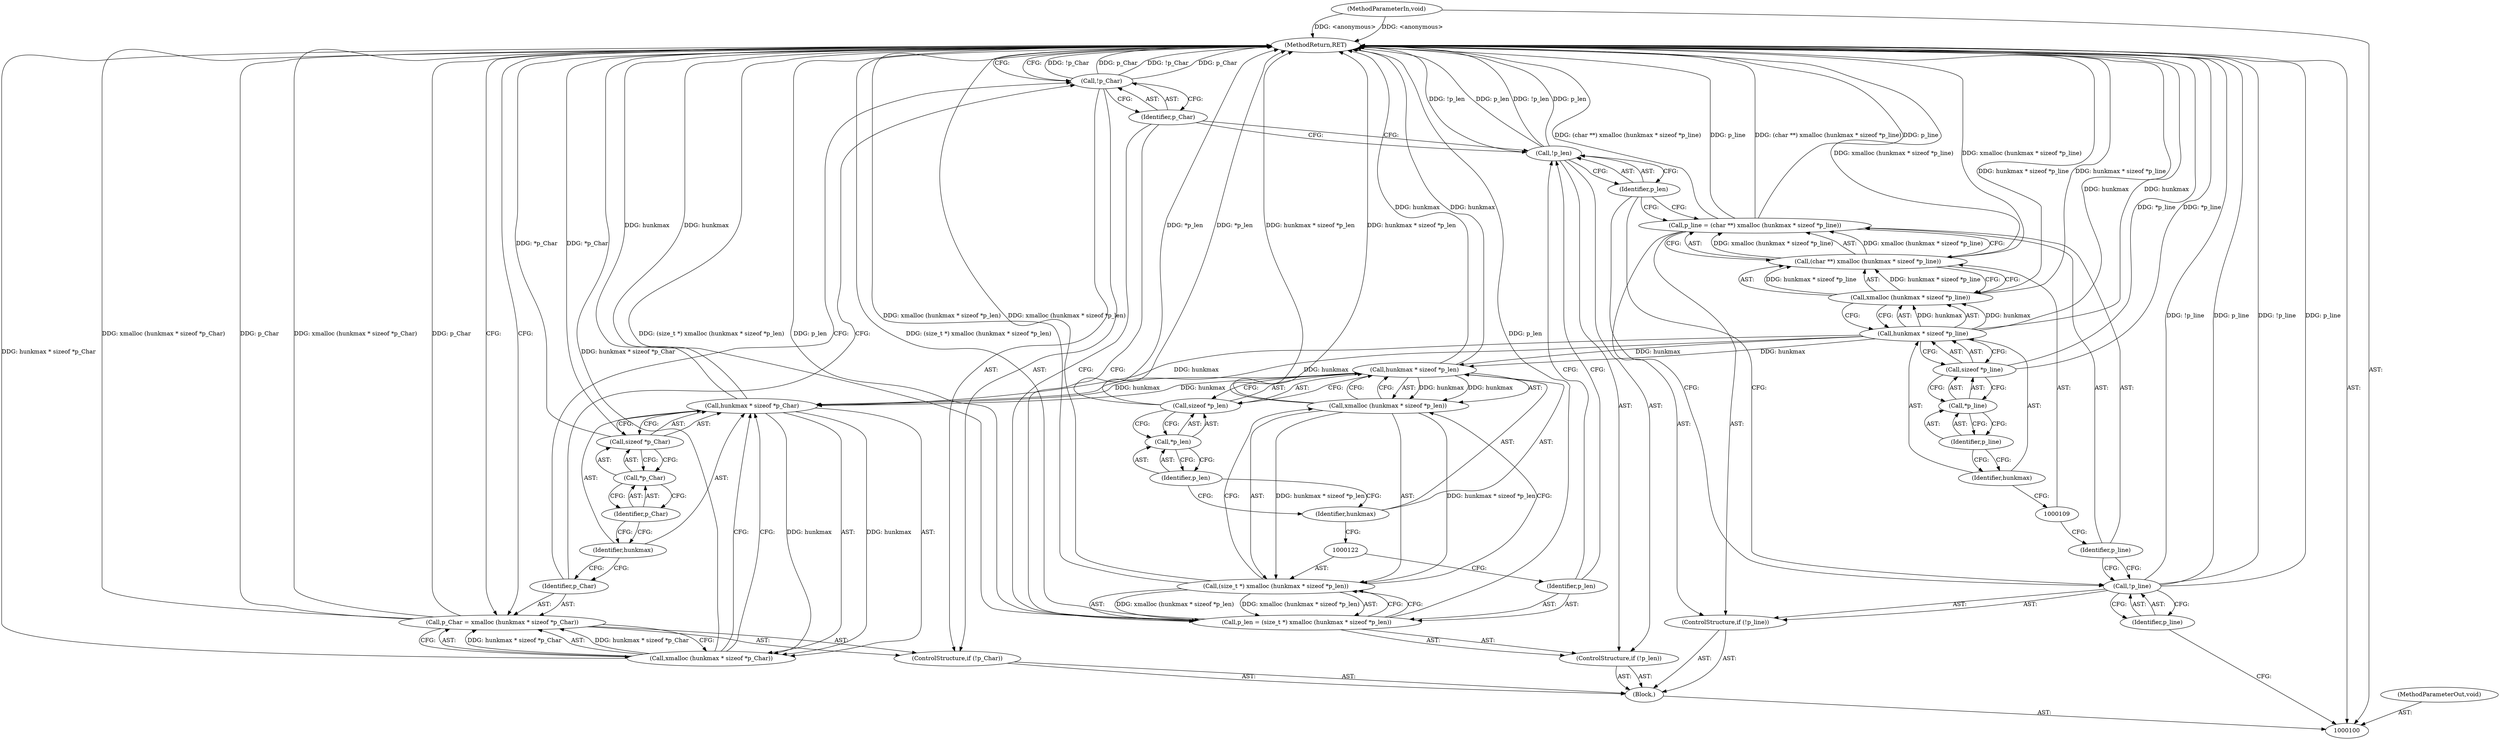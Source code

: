 digraph "0_savannah_0c08d7a902c6fdd49b704623a12d8d672ef18944_1" {
"1000140" [label="(MethodReturn,RET)"];
"1000101" [label="(MethodParameterIn,void)"];
"1000176" [label="(MethodParameterOut,void)"];
"1000102" [label="(Block,)"];
"1000105" [label="(Identifier,p_line)"];
"1000103" [label="(ControlStructure,if (!p_line))"];
"1000104" [label="(Call,!p_line)"];
"1000106" [label="(Call,p_line = (char **) xmalloc (hunkmax * sizeof *p_line))"];
"1000107" [label="(Identifier,p_line)"];
"1000108" [label="(Call,(char **) xmalloc (hunkmax * sizeof *p_line))"];
"1000110" [label="(Call,xmalloc (hunkmax * sizeof *p_line))"];
"1000111" [label="(Call,hunkmax * sizeof *p_line)"];
"1000112" [label="(Identifier,hunkmax)"];
"1000113" [label="(Call,sizeof *p_line)"];
"1000114" [label="(Call,*p_line)"];
"1000115" [label="(Identifier,p_line)"];
"1000118" [label="(Identifier,p_len)"];
"1000116" [label="(ControlStructure,if (!p_len))"];
"1000117" [label="(Call,!p_len)"];
"1000119" [label="(Call,p_len = (size_t *) xmalloc (hunkmax * sizeof *p_len))"];
"1000120" [label="(Identifier,p_len)"];
"1000123" [label="(Call,xmalloc (hunkmax * sizeof *p_len))"];
"1000124" [label="(Call,hunkmax * sizeof *p_len)"];
"1000125" [label="(Identifier,hunkmax)"];
"1000126" [label="(Call,sizeof *p_len)"];
"1000127" [label="(Call,*p_len)"];
"1000128" [label="(Identifier,p_len)"];
"1000121" [label="(Call,(size_t *) xmalloc (hunkmax * sizeof *p_len))"];
"1000131" [label="(Identifier,p_Char)"];
"1000129" [label="(ControlStructure,if (!p_Char))"];
"1000130" [label="(Call,!p_Char)"];
"1000132" [label="(Call,p_Char = xmalloc (hunkmax * sizeof *p_Char))"];
"1000133" [label="(Identifier,p_Char)"];
"1000134" [label="(Call,xmalloc (hunkmax * sizeof *p_Char))"];
"1000135" [label="(Call,hunkmax * sizeof *p_Char)"];
"1000136" [label="(Identifier,hunkmax)"];
"1000137" [label="(Call,sizeof *p_Char)"];
"1000138" [label="(Call,*p_Char)"];
"1000139" [label="(Identifier,p_Char)"];
"1000140" -> "1000100"  [label="AST: "];
"1000140" -> "1000132"  [label="CFG: "];
"1000140" -> "1000130"  [label="CFG: "];
"1000117" -> "1000140"  [label="DDG: !p_len"];
"1000117" -> "1000140"  [label="DDG: p_len"];
"1000124" -> "1000140"  [label="DDG: hunkmax"];
"1000106" -> "1000140"  [label="DDG: (char **) xmalloc (hunkmax * sizeof *p_line)"];
"1000106" -> "1000140"  [label="DDG: p_line"];
"1000104" -> "1000140"  [label="DDG: !p_line"];
"1000104" -> "1000140"  [label="DDG: p_line"];
"1000113" -> "1000140"  [label="DDG: *p_line"];
"1000132" -> "1000140"  [label="DDG: xmalloc (hunkmax * sizeof *p_Char)"];
"1000132" -> "1000140"  [label="DDG: p_Char"];
"1000119" -> "1000140"  [label="DDG: (size_t *) xmalloc (hunkmax * sizeof *p_len)"];
"1000119" -> "1000140"  [label="DDG: p_len"];
"1000126" -> "1000140"  [label="DDG: *p_len"];
"1000135" -> "1000140"  [label="DDG: hunkmax"];
"1000137" -> "1000140"  [label="DDG: *p_Char"];
"1000110" -> "1000140"  [label="DDG: hunkmax * sizeof *p_line"];
"1000130" -> "1000140"  [label="DDG: !p_Char"];
"1000130" -> "1000140"  [label="DDG: p_Char"];
"1000121" -> "1000140"  [label="DDG: xmalloc (hunkmax * sizeof *p_len)"];
"1000111" -> "1000140"  [label="DDG: hunkmax"];
"1000134" -> "1000140"  [label="DDG: hunkmax * sizeof *p_Char"];
"1000101" -> "1000140"  [label="DDG: <anonymous>"];
"1000108" -> "1000140"  [label="DDG: xmalloc (hunkmax * sizeof *p_line)"];
"1000123" -> "1000140"  [label="DDG: hunkmax * sizeof *p_len"];
"1000101" -> "1000100"  [label="AST: "];
"1000101" -> "1000140"  [label="DDG: <anonymous>"];
"1000176" -> "1000100"  [label="AST: "];
"1000102" -> "1000100"  [label="AST: "];
"1000103" -> "1000102"  [label="AST: "];
"1000116" -> "1000102"  [label="AST: "];
"1000129" -> "1000102"  [label="AST: "];
"1000105" -> "1000104"  [label="AST: "];
"1000105" -> "1000100"  [label="CFG: "];
"1000104" -> "1000105"  [label="CFG: "];
"1000103" -> "1000102"  [label="AST: "];
"1000104" -> "1000103"  [label="AST: "];
"1000106" -> "1000103"  [label="AST: "];
"1000104" -> "1000103"  [label="AST: "];
"1000104" -> "1000105"  [label="CFG: "];
"1000105" -> "1000104"  [label="AST: "];
"1000107" -> "1000104"  [label="CFG: "];
"1000118" -> "1000104"  [label="CFG: "];
"1000104" -> "1000140"  [label="DDG: !p_line"];
"1000104" -> "1000140"  [label="DDG: p_line"];
"1000106" -> "1000103"  [label="AST: "];
"1000106" -> "1000108"  [label="CFG: "];
"1000107" -> "1000106"  [label="AST: "];
"1000108" -> "1000106"  [label="AST: "];
"1000118" -> "1000106"  [label="CFG: "];
"1000106" -> "1000140"  [label="DDG: (char **) xmalloc (hunkmax * sizeof *p_line)"];
"1000106" -> "1000140"  [label="DDG: p_line"];
"1000108" -> "1000106"  [label="DDG: xmalloc (hunkmax * sizeof *p_line)"];
"1000107" -> "1000106"  [label="AST: "];
"1000107" -> "1000104"  [label="CFG: "];
"1000109" -> "1000107"  [label="CFG: "];
"1000108" -> "1000106"  [label="AST: "];
"1000108" -> "1000110"  [label="CFG: "];
"1000109" -> "1000108"  [label="AST: "];
"1000110" -> "1000108"  [label="AST: "];
"1000106" -> "1000108"  [label="CFG: "];
"1000108" -> "1000140"  [label="DDG: xmalloc (hunkmax * sizeof *p_line)"];
"1000108" -> "1000106"  [label="DDG: xmalloc (hunkmax * sizeof *p_line)"];
"1000110" -> "1000108"  [label="DDG: hunkmax * sizeof *p_line"];
"1000110" -> "1000108"  [label="AST: "];
"1000110" -> "1000111"  [label="CFG: "];
"1000111" -> "1000110"  [label="AST: "];
"1000108" -> "1000110"  [label="CFG: "];
"1000110" -> "1000140"  [label="DDG: hunkmax * sizeof *p_line"];
"1000110" -> "1000108"  [label="DDG: hunkmax * sizeof *p_line"];
"1000111" -> "1000110"  [label="DDG: hunkmax"];
"1000111" -> "1000110"  [label="AST: "];
"1000111" -> "1000113"  [label="CFG: "];
"1000112" -> "1000111"  [label="AST: "];
"1000113" -> "1000111"  [label="AST: "];
"1000110" -> "1000111"  [label="CFG: "];
"1000111" -> "1000140"  [label="DDG: hunkmax"];
"1000111" -> "1000110"  [label="DDG: hunkmax"];
"1000111" -> "1000124"  [label="DDG: hunkmax"];
"1000111" -> "1000135"  [label="DDG: hunkmax"];
"1000112" -> "1000111"  [label="AST: "];
"1000112" -> "1000109"  [label="CFG: "];
"1000115" -> "1000112"  [label="CFG: "];
"1000113" -> "1000111"  [label="AST: "];
"1000113" -> "1000114"  [label="CFG: "];
"1000114" -> "1000113"  [label="AST: "];
"1000111" -> "1000113"  [label="CFG: "];
"1000113" -> "1000140"  [label="DDG: *p_line"];
"1000114" -> "1000113"  [label="AST: "];
"1000114" -> "1000115"  [label="CFG: "];
"1000115" -> "1000114"  [label="AST: "];
"1000113" -> "1000114"  [label="CFG: "];
"1000115" -> "1000114"  [label="AST: "];
"1000115" -> "1000112"  [label="CFG: "];
"1000114" -> "1000115"  [label="CFG: "];
"1000118" -> "1000117"  [label="AST: "];
"1000118" -> "1000106"  [label="CFG: "];
"1000118" -> "1000104"  [label="CFG: "];
"1000117" -> "1000118"  [label="CFG: "];
"1000116" -> "1000102"  [label="AST: "];
"1000117" -> "1000116"  [label="AST: "];
"1000119" -> "1000116"  [label="AST: "];
"1000117" -> "1000116"  [label="AST: "];
"1000117" -> "1000118"  [label="CFG: "];
"1000118" -> "1000117"  [label="AST: "];
"1000120" -> "1000117"  [label="CFG: "];
"1000131" -> "1000117"  [label="CFG: "];
"1000117" -> "1000140"  [label="DDG: !p_len"];
"1000117" -> "1000140"  [label="DDG: p_len"];
"1000119" -> "1000116"  [label="AST: "];
"1000119" -> "1000121"  [label="CFG: "];
"1000120" -> "1000119"  [label="AST: "];
"1000121" -> "1000119"  [label="AST: "];
"1000131" -> "1000119"  [label="CFG: "];
"1000119" -> "1000140"  [label="DDG: (size_t *) xmalloc (hunkmax * sizeof *p_len)"];
"1000119" -> "1000140"  [label="DDG: p_len"];
"1000121" -> "1000119"  [label="DDG: xmalloc (hunkmax * sizeof *p_len)"];
"1000120" -> "1000119"  [label="AST: "];
"1000120" -> "1000117"  [label="CFG: "];
"1000122" -> "1000120"  [label="CFG: "];
"1000123" -> "1000121"  [label="AST: "];
"1000123" -> "1000124"  [label="CFG: "];
"1000124" -> "1000123"  [label="AST: "];
"1000121" -> "1000123"  [label="CFG: "];
"1000123" -> "1000140"  [label="DDG: hunkmax * sizeof *p_len"];
"1000123" -> "1000121"  [label="DDG: hunkmax * sizeof *p_len"];
"1000124" -> "1000123"  [label="DDG: hunkmax"];
"1000124" -> "1000123"  [label="AST: "];
"1000124" -> "1000126"  [label="CFG: "];
"1000125" -> "1000124"  [label="AST: "];
"1000126" -> "1000124"  [label="AST: "];
"1000123" -> "1000124"  [label="CFG: "];
"1000124" -> "1000140"  [label="DDG: hunkmax"];
"1000124" -> "1000123"  [label="DDG: hunkmax"];
"1000111" -> "1000124"  [label="DDG: hunkmax"];
"1000124" -> "1000135"  [label="DDG: hunkmax"];
"1000125" -> "1000124"  [label="AST: "];
"1000125" -> "1000122"  [label="CFG: "];
"1000128" -> "1000125"  [label="CFG: "];
"1000126" -> "1000124"  [label="AST: "];
"1000126" -> "1000127"  [label="CFG: "];
"1000127" -> "1000126"  [label="AST: "];
"1000124" -> "1000126"  [label="CFG: "];
"1000126" -> "1000140"  [label="DDG: *p_len"];
"1000127" -> "1000126"  [label="AST: "];
"1000127" -> "1000128"  [label="CFG: "];
"1000128" -> "1000127"  [label="AST: "];
"1000126" -> "1000127"  [label="CFG: "];
"1000128" -> "1000127"  [label="AST: "];
"1000128" -> "1000125"  [label="CFG: "];
"1000127" -> "1000128"  [label="CFG: "];
"1000121" -> "1000119"  [label="AST: "];
"1000121" -> "1000123"  [label="CFG: "];
"1000122" -> "1000121"  [label="AST: "];
"1000123" -> "1000121"  [label="AST: "];
"1000119" -> "1000121"  [label="CFG: "];
"1000121" -> "1000140"  [label="DDG: xmalloc (hunkmax * sizeof *p_len)"];
"1000121" -> "1000119"  [label="DDG: xmalloc (hunkmax * sizeof *p_len)"];
"1000123" -> "1000121"  [label="DDG: hunkmax * sizeof *p_len"];
"1000131" -> "1000130"  [label="AST: "];
"1000131" -> "1000119"  [label="CFG: "];
"1000131" -> "1000117"  [label="CFG: "];
"1000130" -> "1000131"  [label="CFG: "];
"1000129" -> "1000102"  [label="AST: "];
"1000130" -> "1000129"  [label="AST: "];
"1000132" -> "1000129"  [label="AST: "];
"1000130" -> "1000129"  [label="AST: "];
"1000130" -> "1000131"  [label="CFG: "];
"1000131" -> "1000130"  [label="AST: "];
"1000133" -> "1000130"  [label="CFG: "];
"1000140" -> "1000130"  [label="CFG: "];
"1000130" -> "1000140"  [label="DDG: !p_Char"];
"1000130" -> "1000140"  [label="DDG: p_Char"];
"1000132" -> "1000129"  [label="AST: "];
"1000132" -> "1000134"  [label="CFG: "];
"1000133" -> "1000132"  [label="AST: "];
"1000134" -> "1000132"  [label="AST: "];
"1000140" -> "1000132"  [label="CFG: "];
"1000132" -> "1000140"  [label="DDG: xmalloc (hunkmax * sizeof *p_Char)"];
"1000132" -> "1000140"  [label="DDG: p_Char"];
"1000134" -> "1000132"  [label="DDG: hunkmax * sizeof *p_Char"];
"1000133" -> "1000132"  [label="AST: "];
"1000133" -> "1000130"  [label="CFG: "];
"1000136" -> "1000133"  [label="CFG: "];
"1000134" -> "1000132"  [label="AST: "];
"1000134" -> "1000135"  [label="CFG: "];
"1000135" -> "1000134"  [label="AST: "];
"1000132" -> "1000134"  [label="CFG: "];
"1000134" -> "1000140"  [label="DDG: hunkmax * sizeof *p_Char"];
"1000134" -> "1000132"  [label="DDG: hunkmax * sizeof *p_Char"];
"1000135" -> "1000134"  [label="DDG: hunkmax"];
"1000135" -> "1000134"  [label="AST: "];
"1000135" -> "1000137"  [label="CFG: "];
"1000136" -> "1000135"  [label="AST: "];
"1000137" -> "1000135"  [label="AST: "];
"1000134" -> "1000135"  [label="CFG: "];
"1000135" -> "1000140"  [label="DDG: hunkmax"];
"1000135" -> "1000134"  [label="DDG: hunkmax"];
"1000124" -> "1000135"  [label="DDG: hunkmax"];
"1000111" -> "1000135"  [label="DDG: hunkmax"];
"1000136" -> "1000135"  [label="AST: "];
"1000136" -> "1000133"  [label="CFG: "];
"1000139" -> "1000136"  [label="CFG: "];
"1000137" -> "1000135"  [label="AST: "];
"1000137" -> "1000138"  [label="CFG: "];
"1000138" -> "1000137"  [label="AST: "];
"1000135" -> "1000137"  [label="CFG: "];
"1000137" -> "1000140"  [label="DDG: *p_Char"];
"1000138" -> "1000137"  [label="AST: "];
"1000138" -> "1000139"  [label="CFG: "];
"1000139" -> "1000138"  [label="AST: "];
"1000137" -> "1000138"  [label="CFG: "];
"1000139" -> "1000138"  [label="AST: "];
"1000139" -> "1000136"  [label="CFG: "];
"1000138" -> "1000139"  [label="CFG: "];
}
